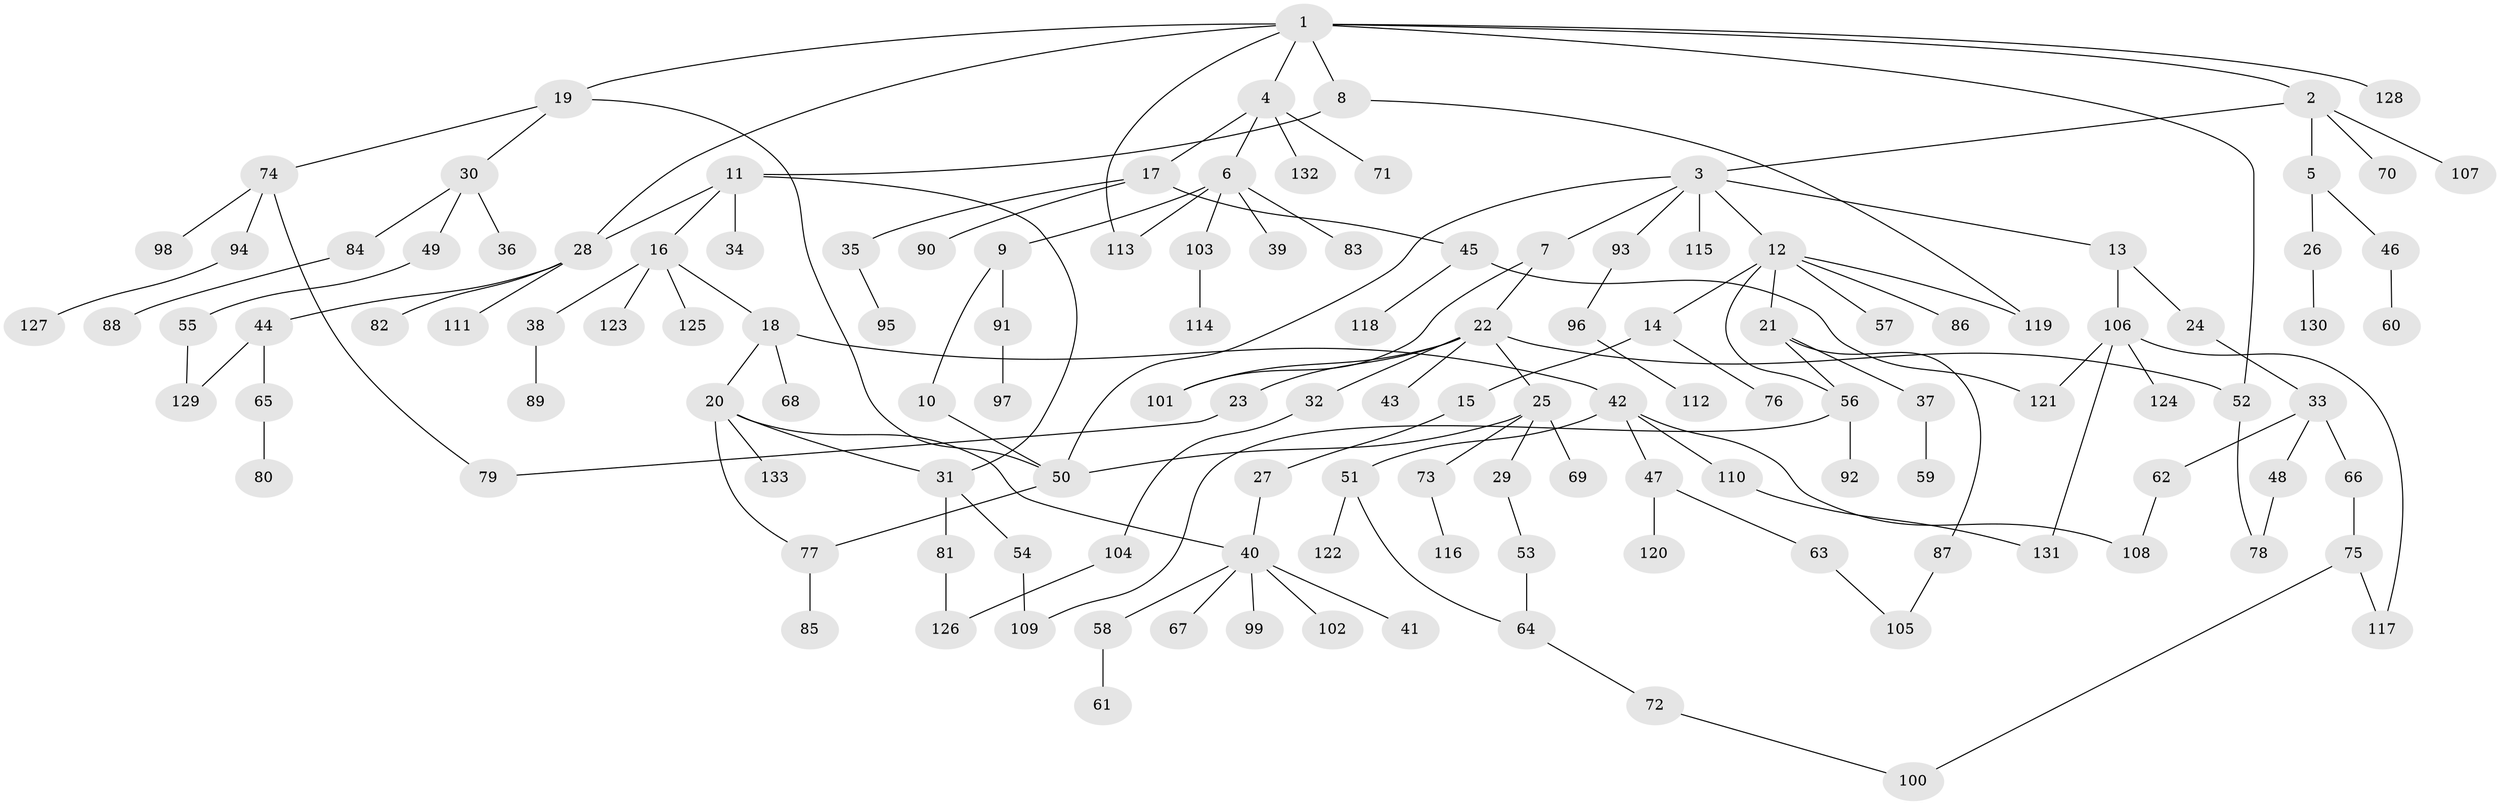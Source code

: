 // coarse degree distribution, {7: 0.042105263157894736, 6: 0.06315789473684211, 4: 0.07368421052631578, 5: 0.042105263157894736, 3: 0.09473684210526316, 2: 0.3157894736842105, 1: 0.3684210526315789}
// Generated by graph-tools (version 1.1) at 2025/41/03/06/25 10:41:31]
// undirected, 133 vertices, 156 edges
graph export_dot {
graph [start="1"]
  node [color=gray90,style=filled];
  1;
  2;
  3;
  4;
  5;
  6;
  7;
  8;
  9;
  10;
  11;
  12;
  13;
  14;
  15;
  16;
  17;
  18;
  19;
  20;
  21;
  22;
  23;
  24;
  25;
  26;
  27;
  28;
  29;
  30;
  31;
  32;
  33;
  34;
  35;
  36;
  37;
  38;
  39;
  40;
  41;
  42;
  43;
  44;
  45;
  46;
  47;
  48;
  49;
  50;
  51;
  52;
  53;
  54;
  55;
  56;
  57;
  58;
  59;
  60;
  61;
  62;
  63;
  64;
  65;
  66;
  67;
  68;
  69;
  70;
  71;
  72;
  73;
  74;
  75;
  76;
  77;
  78;
  79;
  80;
  81;
  82;
  83;
  84;
  85;
  86;
  87;
  88;
  89;
  90;
  91;
  92;
  93;
  94;
  95;
  96;
  97;
  98;
  99;
  100;
  101;
  102;
  103;
  104;
  105;
  106;
  107;
  108;
  109;
  110;
  111;
  112;
  113;
  114;
  115;
  116;
  117;
  118;
  119;
  120;
  121;
  122;
  123;
  124;
  125;
  126;
  127;
  128;
  129;
  130;
  131;
  132;
  133;
  1 -- 2;
  1 -- 4;
  1 -- 8;
  1 -- 19;
  1 -- 28;
  1 -- 113;
  1 -- 128;
  1 -- 52;
  2 -- 3;
  2 -- 5;
  2 -- 70;
  2 -- 107;
  3 -- 7;
  3 -- 12;
  3 -- 13;
  3 -- 93;
  3 -- 115;
  3 -- 50;
  4 -- 6;
  4 -- 17;
  4 -- 71;
  4 -- 132;
  5 -- 26;
  5 -- 46;
  6 -- 9;
  6 -- 39;
  6 -- 83;
  6 -- 103;
  6 -- 113;
  7 -- 22;
  7 -- 101;
  8 -- 11;
  8 -- 119;
  9 -- 10;
  9 -- 91;
  10 -- 50;
  11 -- 16;
  11 -- 34;
  11 -- 28;
  11 -- 31;
  12 -- 14;
  12 -- 21;
  12 -- 56;
  12 -- 57;
  12 -- 86;
  12 -- 119;
  13 -- 24;
  13 -- 106;
  14 -- 15;
  14 -- 76;
  15 -- 27;
  16 -- 18;
  16 -- 38;
  16 -- 123;
  16 -- 125;
  17 -- 35;
  17 -- 45;
  17 -- 90;
  18 -- 20;
  18 -- 42;
  18 -- 68;
  19 -- 30;
  19 -- 74;
  19 -- 50;
  20 -- 31;
  20 -- 133;
  20 -- 40;
  20 -- 77;
  21 -- 37;
  21 -- 87;
  21 -- 56;
  22 -- 23;
  22 -- 25;
  22 -- 32;
  22 -- 43;
  22 -- 52;
  22 -- 101;
  23 -- 79;
  24 -- 33;
  25 -- 29;
  25 -- 69;
  25 -- 73;
  25 -- 50;
  26 -- 130;
  27 -- 40;
  28 -- 44;
  28 -- 82;
  28 -- 111;
  29 -- 53;
  30 -- 36;
  30 -- 49;
  30 -- 84;
  31 -- 54;
  31 -- 81;
  32 -- 104;
  33 -- 48;
  33 -- 62;
  33 -- 66;
  35 -- 95;
  37 -- 59;
  38 -- 89;
  40 -- 41;
  40 -- 58;
  40 -- 67;
  40 -- 99;
  40 -- 102;
  42 -- 47;
  42 -- 51;
  42 -- 110;
  42 -- 108;
  44 -- 65;
  44 -- 129;
  45 -- 118;
  45 -- 121;
  46 -- 60;
  47 -- 63;
  47 -- 120;
  48 -- 78;
  49 -- 55;
  50 -- 77;
  51 -- 122;
  51 -- 64;
  52 -- 78;
  53 -- 64;
  54 -- 109;
  55 -- 129;
  56 -- 92;
  56 -- 109;
  58 -- 61;
  62 -- 108;
  63 -- 105;
  64 -- 72;
  65 -- 80;
  66 -- 75;
  72 -- 100;
  73 -- 116;
  74 -- 79;
  74 -- 94;
  74 -- 98;
  75 -- 100;
  75 -- 117;
  77 -- 85;
  81 -- 126;
  84 -- 88;
  87 -- 105;
  91 -- 97;
  93 -- 96;
  94 -- 127;
  96 -- 112;
  103 -- 114;
  104 -- 126;
  106 -- 117;
  106 -- 121;
  106 -- 124;
  106 -- 131;
  110 -- 131;
}
